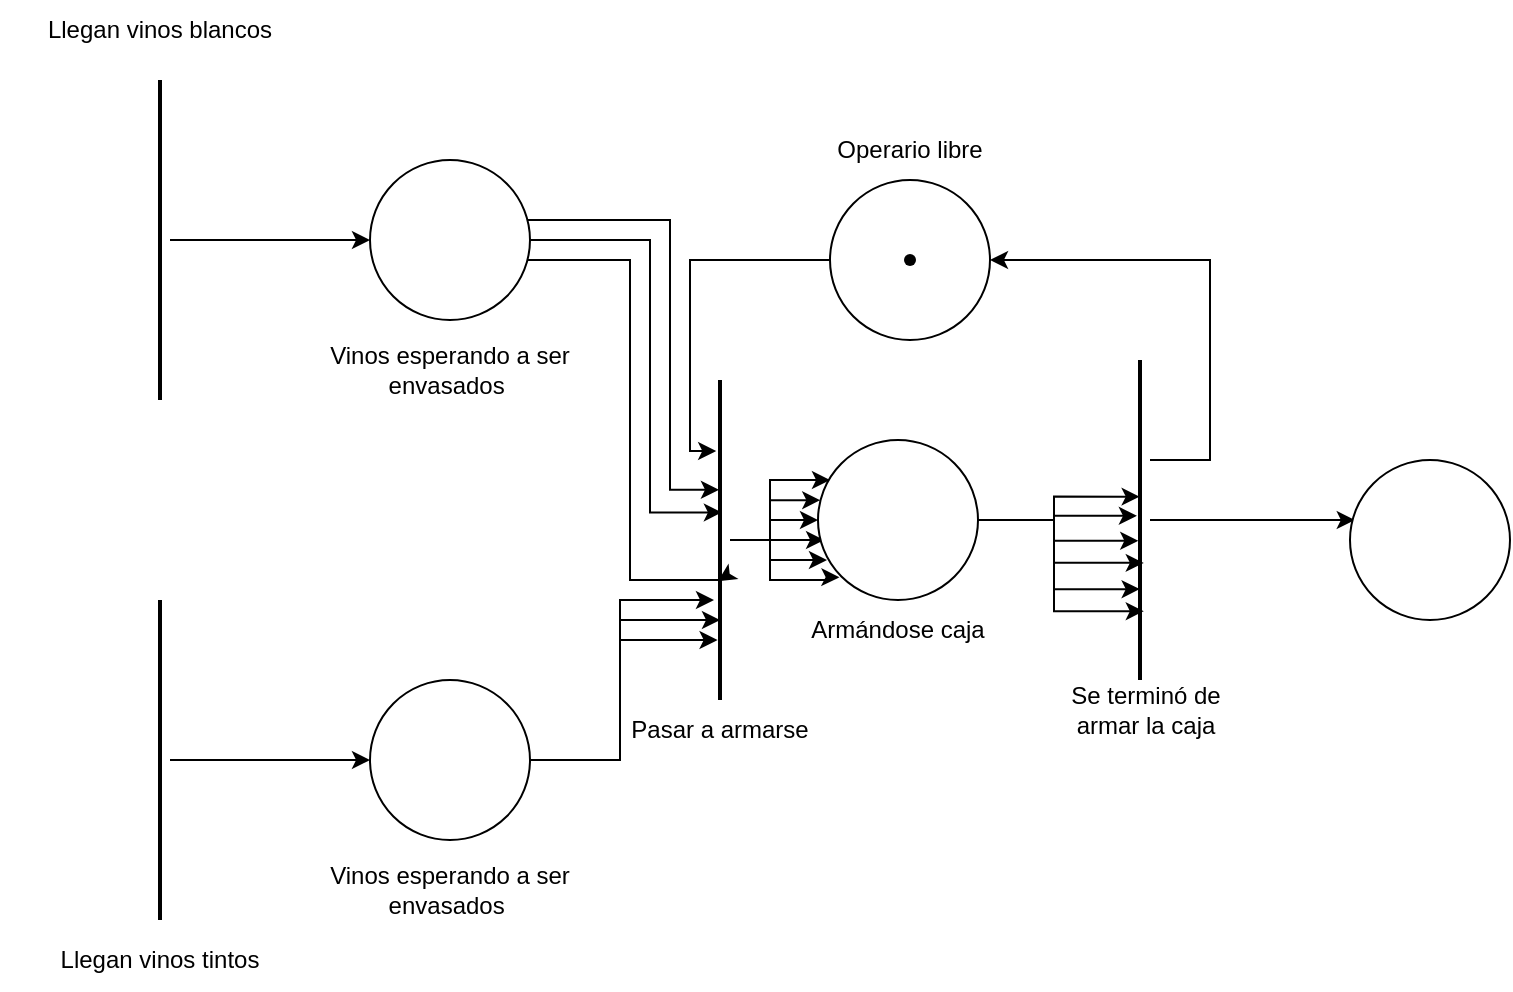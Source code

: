 <mxfile version="15.4.0" type="device"><diagram id="Y2vk0rnPqHxesB3Xakjd" name="Página-1"><mxGraphModel dx="1310" dy="561" grid="1" gridSize="10" guides="1" tooltips="1" connect="1" arrows="1" fold="1" page="1" pageScale="1" pageWidth="827" pageHeight="1169" math="0" shadow="0"><root><mxCell id="0"/><mxCell id="1" parent="0"/><mxCell id="-QyKtu-vzRVby289SdjD-17" style="edgeStyle=orthogonalEdgeStyle;rounded=0;orthogonalLoop=1;jettySize=auto;html=1;" parent="1" source="-QyKtu-vzRVby289SdjD-1" target="-QyKtu-vzRVby289SdjD-10" edge="1"><mxGeometry relative="1" as="geometry"/></mxCell><mxCell id="-QyKtu-vzRVby289SdjD-1" value="" style="line;strokeWidth=2;direction=south;html=1;" parent="1" vertex="1"><mxGeometry x="40" y="130" width="10" height="160" as="geometry"/></mxCell><mxCell id="-QyKtu-vzRVby289SdjD-12" style="edgeStyle=orthogonalEdgeStyle;rounded=0;orthogonalLoop=1;jettySize=auto;html=1;entryX=0;entryY=0.5;entryDx=0;entryDy=0;" parent="1" source="-QyKtu-vzRVby289SdjD-2" target="-QyKtu-vzRVby289SdjD-18" edge="1"><mxGeometry relative="1" as="geometry"><mxPoint x="140" y="470" as="targetPoint"/></mxGeometry></mxCell><mxCell id="-QyKtu-vzRVby289SdjD-2" value="" style="line;strokeWidth=2;direction=south;html=1;" parent="1" vertex="1"><mxGeometry x="40" y="390" width="10" height="160" as="geometry"/></mxCell><mxCell id="m0tGJi90yiXf3uZJ7Az5-5" style="edgeStyle=orthogonalEdgeStyle;rounded=0;orthogonalLoop=1;jettySize=auto;html=1;entryX=0.629;entryY=0.6;entryDx=0;entryDy=0;entryPerimeter=0;" edge="1" parent="1" source="-QyKtu-vzRVby289SdjD-10" target="m0tGJi90yiXf3uZJ7Az5-1"><mxGeometry relative="1" as="geometry"><Array as="points"><mxPoint x="280" y="220"/><mxPoint x="280" y="380"/><mxPoint x="325" y="380"/></Array></mxGeometry></mxCell><mxCell id="m0tGJi90yiXf3uZJ7Az5-6" style="edgeStyle=orthogonalEdgeStyle;rounded=0;orthogonalLoop=1;jettySize=auto;html=1;entryX=0.343;entryY=0.552;entryDx=0;entryDy=0;entryPerimeter=0;" edge="1" parent="1" source="-QyKtu-vzRVby289SdjD-10" target="m0tGJi90yiXf3uZJ7Az5-1"><mxGeometry relative="1" as="geometry"><Array as="points"><mxPoint x="300" y="200"/><mxPoint x="300" y="335"/></Array></mxGeometry></mxCell><mxCell id="m0tGJi90yiXf3uZJ7Az5-7" style="edgeStyle=orthogonalEdgeStyle;rounded=0;orthogonalLoop=1;jettySize=auto;html=1;entryX=0.414;entryY=0.406;entryDx=0;entryDy=0;entryPerimeter=0;" edge="1" parent="1" source="-QyKtu-vzRVby289SdjD-10" target="m0tGJi90yiXf3uZJ7Az5-1"><mxGeometry relative="1" as="geometry"><Array as="points"><mxPoint x="290" y="210"/><mxPoint x="290" y="346"/></Array></mxGeometry></mxCell><mxCell id="-QyKtu-vzRVby289SdjD-10" value="" style="ellipse;whiteSpace=wrap;html=1;aspect=fixed;" parent="1" vertex="1"><mxGeometry x="150" y="170" width="80" height="80" as="geometry"/></mxCell><mxCell id="-QyKtu-vzRVby289SdjD-14" value="Llegan vinos blancos" style="text;html=1;strokeColor=none;fillColor=none;align=center;verticalAlign=middle;whiteSpace=wrap;rounded=0;" parent="1" vertex="1"><mxGeometry x="-35" y="90" width="160" height="30" as="geometry"/></mxCell><mxCell id="-QyKtu-vzRVby289SdjD-15" value="Llegan vinos tintos" style="text;html=1;strokeColor=none;fillColor=none;align=center;verticalAlign=middle;whiteSpace=wrap;rounded=0;" parent="1" vertex="1"><mxGeometry x="-35" y="555" width="160" height="30" as="geometry"/></mxCell><mxCell id="-QyKtu-vzRVby289SdjD-16" value="Vinos esperando a ser envasados&amp;nbsp;" style="text;html=1;strokeColor=none;fillColor=none;align=center;verticalAlign=middle;whiteSpace=wrap;rounded=0;" parent="1" vertex="1"><mxGeometry x="110" y="260" width="160" height="30" as="geometry"/></mxCell><mxCell id="m0tGJi90yiXf3uZJ7Az5-2" style="edgeStyle=orthogonalEdgeStyle;rounded=0;orthogonalLoop=1;jettySize=auto;html=1;entryX=0.75;entryY=0.5;entryDx=0;entryDy=0;entryPerimeter=0;" edge="1" parent="1" source="-QyKtu-vzRVby289SdjD-18" target="m0tGJi90yiXf3uZJ7Az5-1"><mxGeometry relative="1" as="geometry"><Array as="points"><mxPoint x="275" y="470"/><mxPoint x="275" y="400"/></Array></mxGeometry></mxCell><mxCell id="m0tGJi90yiXf3uZJ7Az5-3" style="edgeStyle=orthogonalEdgeStyle;rounded=0;orthogonalLoop=1;jettySize=auto;html=1;" edge="1" parent="1" source="-QyKtu-vzRVby289SdjD-18"><mxGeometry relative="1" as="geometry"><mxPoint x="322" y="390" as="targetPoint"/><Array as="points"><mxPoint x="275" y="470"/><mxPoint x="275" y="390"/><mxPoint x="322" y="390"/></Array></mxGeometry></mxCell><mxCell id="m0tGJi90yiXf3uZJ7Az5-4" style="edgeStyle=orthogonalEdgeStyle;rounded=0;orthogonalLoop=1;jettySize=auto;html=1;entryX=0.814;entryY=0.62;entryDx=0;entryDy=0;entryPerimeter=0;" edge="1" parent="1" source="-QyKtu-vzRVby289SdjD-18" target="m0tGJi90yiXf3uZJ7Az5-1"><mxGeometry relative="1" as="geometry"><Array as="points"><mxPoint x="275" y="470"/><mxPoint x="275" y="410"/><mxPoint x="324" y="410"/></Array></mxGeometry></mxCell><mxCell id="-QyKtu-vzRVby289SdjD-18" value="" style="ellipse;whiteSpace=wrap;html=1;aspect=fixed;" parent="1" vertex="1"><mxGeometry x="150" y="430" width="80" height="80" as="geometry"/></mxCell><mxCell id="-QyKtu-vzRVby289SdjD-20" value="Vinos esperando a ser envasados&amp;nbsp;" style="text;html=1;strokeColor=none;fillColor=none;align=center;verticalAlign=middle;whiteSpace=wrap;rounded=0;" parent="1" vertex="1"><mxGeometry x="110" y="520" width="160" height="30" as="geometry"/></mxCell><mxCell id="m0tGJi90yiXf3uZJ7Az5-9" style="edgeStyle=orthogonalEdgeStyle;rounded=0;orthogonalLoop=1;jettySize=auto;html=1;entryX=0.038;entryY=0.625;entryDx=0;entryDy=0;entryPerimeter=0;" edge="1" parent="1" source="m0tGJi90yiXf3uZJ7Az5-1" target="m0tGJi90yiXf3uZJ7Az5-8"><mxGeometry relative="1" as="geometry"/></mxCell><mxCell id="m0tGJi90yiXf3uZJ7Az5-10" style="edgeStyle=orthogonalEdgeStyle;rounded=0;orthogonalLoop=1;jettySize=auto;html=1;entryX=0;entryY=0.5;entryDx=0;entryDy=0;" edge="1" parent="1" source="m0tGJi90yiXf3uZJ7Az5-1" target="m0tGJi90yiXf3uZJ7Az5-8"><mxGeometry relative="1" as="geometry"><mxPoint x="370" y="350" as="targetPoint"/><Array as="points"><mxPoint x="350" y="360"/><mxPoint x="350" y="350"/></Array></mxGeometry></mxCell><mxCell id="m0tGJi90yiXf3uZJ7Az5-11" style="edgeStyle=orthogonalEdgeStyle;rounded=0;orthogonalLoop=1;jettySize=auto;html=1;entryX=0.056;entryY=0.759;entryDx=0;entryDy=0;entryPerimeter=0;" edge="1" parent="1" source="m0tGJi90yiXf3uZJ7Az5-1" target="m0tGJi90yiXf3uZJ7Az5-8"><mxGeometry relative="1" as="geometry"><Array as="points"><mxPoint x="350" y="360"/><mxPoint x="350" y="370"/><mxPoint x="379" y="370"/></Array></mxGeometry></mxCell><mxCell id="m0tGJi90yiXf3uZJ7Az5-12" style="edgeStyle=orthogonalEdgeStyle;rounded=0;orthogonalLoop=1;jettySize=auto;html=1;entryX=0.014;entryY=0.376;entryDx=0;entryDy=0;entryPerimeter=0;" edge="1" parent="1" source="m0tGJi90yiXf3uZJ7Az5-1" target="m0tGJi90yiXf3uZJ7Az5-8"><mxGeometry relative="1" as="geometry"><mxPoint x="370" y="340" as="targetPoint"/><Array as="points"><mxPoint x="350" y="360"/><mxPoint x="350" y="340"/></Array></mxGeometry></mxCell><mxCell id="m0tGJi90yiXf3uZJ7Az5-13" style="edgeStyle=orthogonalEdgeStyle;rounded=0;orthogonalLoop=1;jettySize=auto;html=1;entryX=0.075;entryY=0.25;entryDx=0;entryDy=0;entryPerimeter=0;" edge="1" parent="1" source="m0tGJi90yiXf3uZJ7Az5-1" target="m0tGJi90yiXf3uZJ7Az5-8"><mxGeometry relative="1" as="geometry"><mxPoint x="370" y="330" as="targetPoint"/><Array as="points"><mxPoint x="350" y="360"/><mxPoint x="350" y="330"/></Array></mxGeometry></mxCell><mxCell id="m0tGJi90yiXf3uZJ7Az5-14" style="edgeStyle=orthogonalEdgeStyle;rounded=0;orthogonalLoop=1;jettySize=auto;html=1;entryX=0.134;entryY=0.858;entryDx=0;entryDy=0;entryPerimeter=0;" edge="1" parent="1" source="m0tGJi90yiXf3uZJ7Az5-1" target="m0tGJi90yiXf3uZJ7Az5-8"><mxGeometry relative="1" as="geometry"><Array as="points"><mxPoint x="350" y="360"/><mxPoint x="350" y="380"/><mxPoint x="380" y="380"/><mxPoint x="380" y="379"/></Array></mxGeometry></mxCell><mxCell id="m0tGJi90yiXf3uZJ7Az5-1" value="" style="line;strokeWidth=2;direction=south;html=1;" vertex="1" parent="1"><mxGeometry x="320" y="280" width="10" height="160" as="geometry"/></mxCell><mxCell id="m0tGJi90yiXf3uZJ7Az5-17" style="edgeStyle=orthogonalEdgeStyle;rounded=0;orthogonalLoop=1;jettySize=auto;html=1;entryX=0.487;entryY=0.655;entryDx=0;entryDy=0;entryPerimeter=0;" edge="1" parent="1" source="m0tGJi90yiXf3uZJ7Az5-8" target="m0tGJi90yiXf3uZJ7Az5-16"><mxGeometry relative="1" as="geometry"/></mxCell><mxCell id="m0tGJi90yiXf3uZJ7Az5-25" style="edgeStyle=orthogonalEdgeStyle;rounded=0;orthogonalLoop=1;jettySize=auto;html=1;entryX=0.565;entryY=0.586;entryDx=0;entryDy=0;entryPerimeter=0;" edge="1" parent="1" source="m0tGJi90yiXf3uZJ7Az5-8" target="m0tGJi90yiXf3uZJ7Az5-16"><mxGeometry relative="1" as="geometry"/></mxCell><mxCell id="m0tGJi90yiXf3uZJ7Az5-26" style="edgeStyle=orthogonalEdgeStyle;rounded=0;orthogonalLoop=1;jettySize=auto;html=1;entryX=0.427;entryY=0.517;entryDx=0;entryDy=0;entryPerimeter=0;" edge="1" parent="1" source="m0tGJi90yiXf3uZJ7Az5-8" target="m0tGJi90yiXf3uZJ7Az5-16"><mxGeometry relative="1" as="geometry"/></mxCell><mxCell id="m0tGJi90yiXf3uZJ7Az5-27" style="edgeStyle=orthogonalEdgeStyle;rounded=0;orthogonalLoop=1;jettySize=auto;html=1;entryX=0.634;entryY=0.31;entryDx=0;entryDy=0;entryPerimeter=0;" edge="1" parent="1" source="m0tGJi90yiXf3uZJ7Az5-8" target="m0tGJi90yiXf3uZJ7Az5-16"><mxGeometry relative="1" as="geometry"/></mxCell><mxCell id="m0tGJi90yiXf3uZJ7Az5-28" style="edgeStyle=orthogonalEdgeStyle;rounded=0;orthogonalLoop=1;jettySize=auto;html=1;entryX=0.716;entryY=0.517;entryDx=0;entryDy=0;entryPerimeter=0;" edge="1" parent="1" source="m0tGJi90yiXf3uZJ7Az5-8" target="m0tGJi90yiXf3uZJ7Az5-16"><mxGeometry relative="1" as="geometry"/></mxCell><mxCell id="m0tGJi90yiXf3uZJ7Az5-29" style="edgeStyle=orthogonalEdgeStyle;rounded=0;orthogonalLoop=1;jettySize=auto;html=1;entryX=0.785;entryY=0.31;entryDx=0;entryDy=0;entryPerimeter=0;" edge="1" parent="1" source="m0tGJi90yiXf3uZJ7Az5-8" target="m0tGJi90yiXf3uZJ7Az5-16"><mxGeometry relative="1" as="geometry"/></mxCell><mxCell id="m0tGJi90yiXf3uZJ7Az5-8" value="" style="ellipse;whiteSpace=wrap;html=1;aspect=fixed;" vertex="1" parent="1"><mxGeometry x="374" y="310" width="80" height="80" as="geometry"/></mxCell><mxCell id="m0tGJi90yiXf3uZJ7Az5-15" value="Pasar a armarse" style="text;html=1;strokeColor=none;fillColor=none;align=center;verticalAlign=middle;whiteSpace=wrap;rounded=0;" vertex="1" parent="1"><mxGeometry x="245" y="440" width="160" height="30" as="geometry"/></mxCell><mxCell id="m0tGJi90yiXf3uZJ7Az5-19" style="edgeStyle=orthogonalEdgeStyle;rounded=0;orthogonalLoop=1;jettySize=auto;html=1;entryX=1;entryY=0.5;entryDx=0;entryDy=0;" edge="1" parent="1" source="m0tGJi90yiXf3uZJ7Az5-16" target="m0tGJi90yiXf3uZJ7Az5-18"><mxGeometry relative="1" as="geometry"><Array as="points"><mxPoint x="570" y="320"/><mxPoint x="570" y="220"/></Array></mxGeometry></mxCell><mxCell id="m0tGJi90yiXf3uZJ7Az5-31" style="edgeStyle=orthogonalEdgeStyle;rounded=0;orthogonalLoop=1;jettySize=auto;html=1;entryX=0.03;entryY=0.375;entryDx=0;entryDy=0;entryPerimeter=0;" edge="1" parent="1" source="m0tGJi90yiXf3uZJ7Az5-16" target="m0tGJi90yiXf3uZJ7Az5-30"><mxGeometry relative="1" as="geometry"/></mxCell><mxCell id="m0tGJi90yiXf3uZJ7Az5-16" value="" style="line;strokeWidth=2;direction=south;html=1;" vertex="1" parent="1"><mxGeometry x="530" y="270" width="10" height="160" as="geometry"/></mxCell><mxCell id="m0tGJi90yiXf3uZJ7Az5-20" style="edgeStyle=orthogonalEdgeStyle;rounded=0;orthogonalLoop=1;jettySize=auto;html=1;entryX=0.222;entryY=0.69;entryDx=0;entryDy=0;entryPerimeter=0;" edge="1" parent="1" source="m0tGJi90yiXf3uZJ7Az5-18" target="m0tGJi90yiXf3uZJ7Az5-1"><mxGeometry relative="1" as="geometry"><Array as="points"><mxPoint x="310" y="220"/><mxPoint x="310" y="315"/></Array></mxGeometry></mxCell><mxCell id="m0tGJi90yiXf3uZJ7Az5-18" value="" style="ellipse;whiteSpace=wrap;html=1;aspect=fixed;" vertex="1" parent="1"><mxGeometry x="380" y="180" width="80" height="80" as="geometry"/></mxCell><mxCell id="m0tGJi90yiXf3uZJ7Az5-21" value="" style="shape=waypoint;sketch=0;fillStyle=solid;size=6;pointerEvents=1;points=[];fillColor=none;resizable=0;rotatable=0;perimeter=centerPerimeter;snapToPoint=1;" vertex="1" parent="1"><mxGeometry x="400" y="200" width="40" height="40" as="geometry"/></mxCell><mxCell id="m0tGJi90yiXf3uZJ7Az5-22" value="Operario libre" style="text;html=1;strokeColor=none;fillColor=none;align=center;verticalAlign=middle;whiteSpace=wrap;rounded=0;" vertex="1" parent="1"><mxGeometry x="372" y="150" width="96" height="30" as="geometry"/></mxCell><mxCell id="m0tGJi90yiXf3uZJ7Az5-23" value="Armándose caja" style="text;html=1;strokeColor=none;fillColor=none;align=center;verticalAlign=middle;whiteSpace=wrap;rounded=0;" vertex="1" parent="1"><mxGeometry x="366" y="390" width="96" height="30" as="geometry"/></mxCell><mxCell id="m0tGJi90yiXf3uZJ7Az5-24" value="Se terminó de armar la caja" style="text;html=1;strokeColor=none;fillColor=none;align=center;verticalAlign=middle;whiteSpace=wrap;rounded=0;" vertex="1" parent="1"><mxGeometry x="490" y="430" width="96" height="30" as="geometry"/></mxCell><mxCell id="m0tGJi90yiXf3uZJ7Az5-30" value="" style="ellipse;whiteSpace=wrap;html=1;aspect=fixed;" vertex="1" parent="1"><mxGeometry x="640" y="320" width="80" height="80" as="geometry"/></mxCell></root></mxGraphModel></diagram></mxfile>